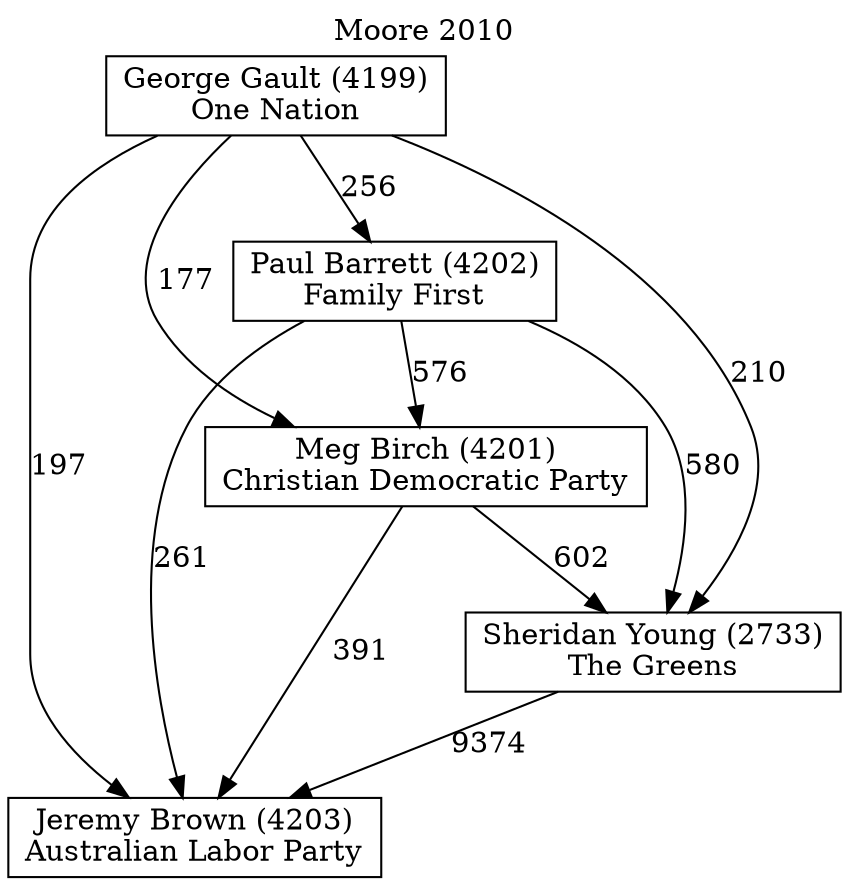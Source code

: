 // House preference flow
digraph "Jeremy Brown (4203)_Moore_2010" {
	graph [label="Moore 2010" labelloc=t mclimit=10]
	node [shape=box]
	"George Gault (4199)" [label="George Gault (4199)
One Nation"]
	"Jeremy Brown (4203)" [label="Jeremy Brown (4203)
Australian Labor Party"]
	"Meg Birch (4201)" [label="Meg Birch (4201)
Christian Democratic Party"]
	"Paul Barrett (4202)" [label="Paul Barrett (4202)
Family First"]
	"Sheridan Young (2733)" [label="Sheridan Young (2733)
The Greens"]
	"George Gault (4199)" -> "Jeremy Brown (4203)" [label=197]
	"George Gault (4199)" -> "Meg Birch (4201)" [label=177]
	"George Gault (4199)" -> "Paul Barrett (4202)" [label=256]
	"George Gault (4199)" -> "Sheridan Young (2733)" [label=210]
	"Meg Birch (4201)" -> "Jeremy Brown (4203)" [label=391]
	"Meg Birch (4201)" -> "Sheridan Young (2733)" [label=602]
	"Paul Barrett (4202)" -> "Jeremy Brown (4203)" [label=261]
	"Paul Barrett (4202)" -> "Meg Birch (4201)" [label=576]
	"Paul Barrett (4202)" -> "Sheridan Young (2733)" [label=580]
	"Sheridan Young (2733)" -> "Jeremy Brown (4203)" [label=9374]
}
